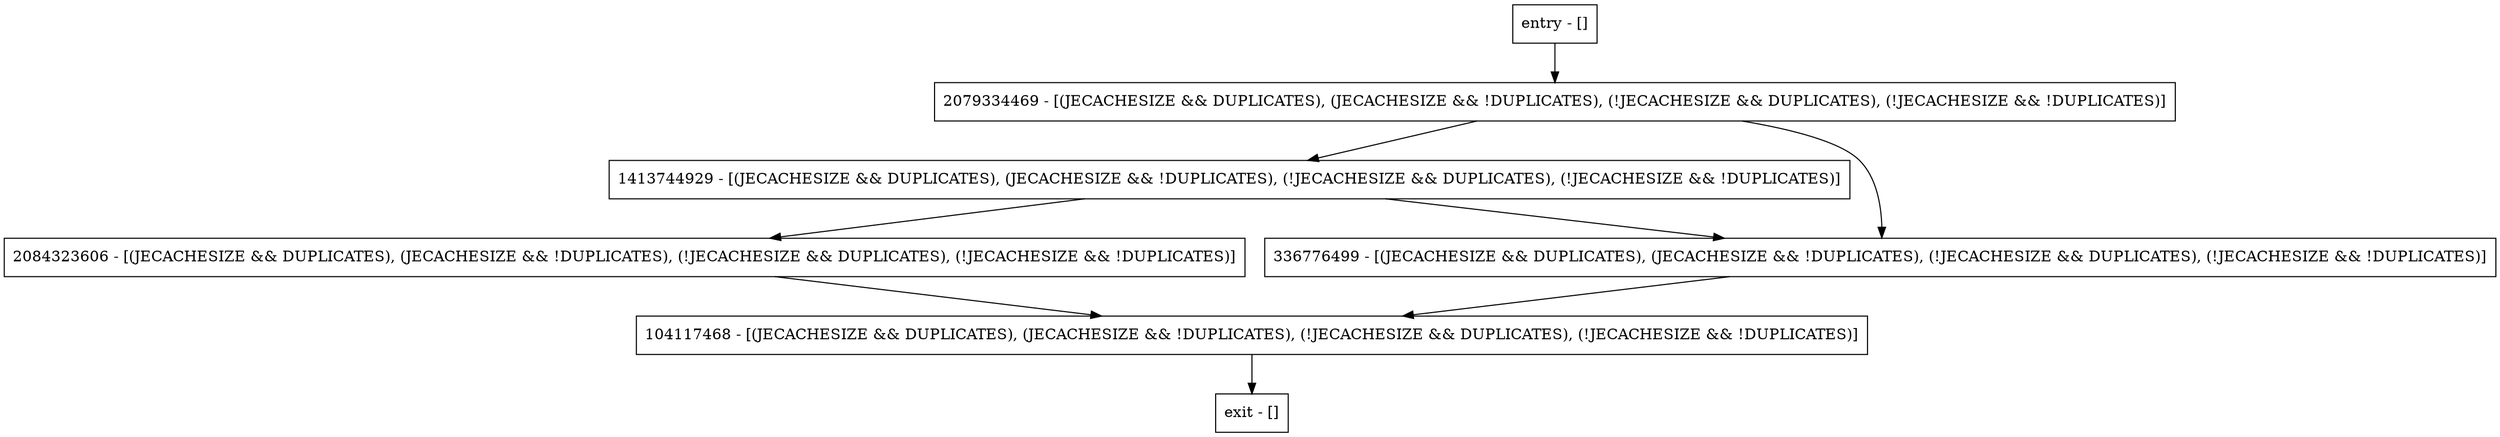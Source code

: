 digraph mustGenerateVLSN {
node [shape=record];
2084323606 [label="2084323606 - [(JECACHESIZE && DUPLICATES), (JECACHESIZE && !DUPLICATES), (!JECACHESIZE && DUPLICATES), (!JECACHESIZE && !DUPLICATES)]"];
entry [label="entry - []"];
exit [label="exit - []"];
1413744929 [label="1413744929 - [(JECACHESIZE && DUPLICATES), (JECACHESIZE && !DUPLICATES), (!JECACHESIZE && DUPLICATES), (!JECACHESIZE && !DUPLICATES)]"];
104117468 [label="104117468 - [(JECACHESIZE && DUPLICATES), (JECACHESIZE && !DUPLICATES), (!JECACHESIZE && DUPLICATES), (!JECACHESIZE && !DUPLICATES)]"];
2079334469 [label="2079334469 - [(JECACHESIZE && DUPLICATES), (JECACHESIZE && !DUPLICATES), (!JECACHESIZE && DUPLICATES), (!JECACHESIZE && !DUPLICATES)]"];
336776499 [label="336776499 - [(JECACHESIZE && DUPLICATES), (JECACHESIZE && !DUPLICATES), (!JECACHESIZE && DUPLICATES), (!JECACHESIZE && !DUPLICATES)]"];
entry;
exit;
2084323606 -> 104117468;
entry -> 2079334469;
1413744929 -> 2084323606;
1413744929 -> 336776499;
104117468 -> exit;
2079334469 -> 1413744929;
2079334469 -> 336776499;
336776499 -> 104117468;
}
